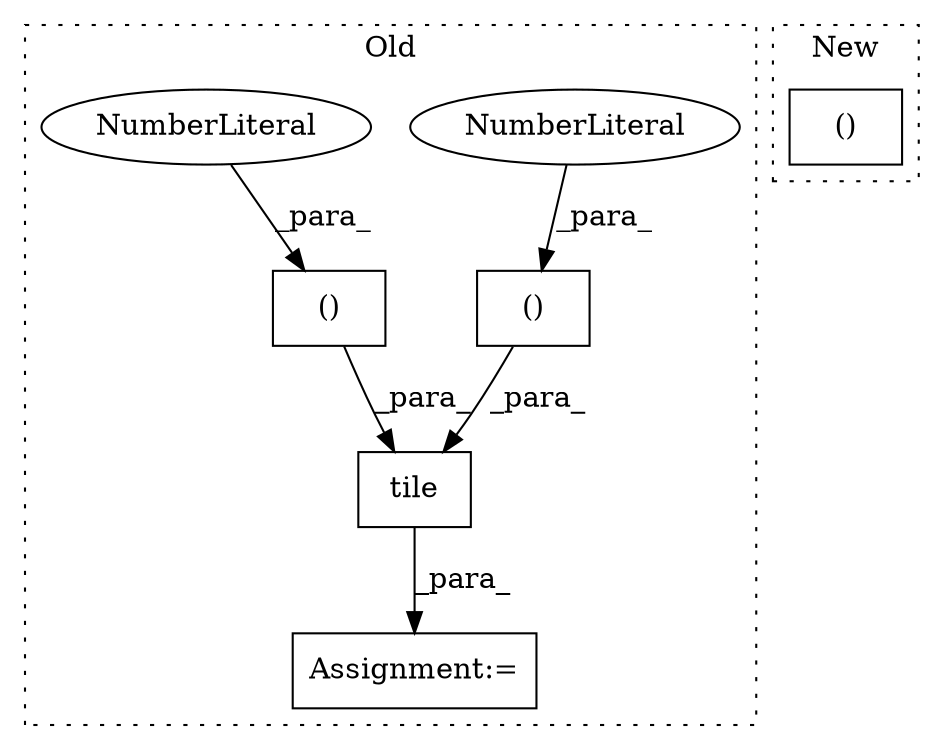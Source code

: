 digraph G {
subgraph cluster0 {
1 [label="tile" a="32" s="11091,11178" l="5,2" shape="box"];
3 [label="()" a="106" s="11163" l="15" shape="box"];
4 [label="NumberLiteral" a="34" s="11177" l="1" shape="ellipse"];
5 [label="Assignment:=" a="7" s="11079" l="1" shape="box"];
6 [label="()" a="106" s="11136" l="15" shape="box"];
7 [label="NumberLiteral" a="34" s="11150" l="1" shape="ellipse"];
label = "Old";
style="dotted";
}
subgraph cluster1 {
2 [label="()" a="106" s="11405" l="50" shape="box"];
label = "New";
style="dotted";
}
1 -> 5 [label="_para_"];
3 -> 1 [label="_para_"];
4 -> 3 [label="_para_"];
6 -> 1 [label="_para_"];
7 -> 6 [label="_para_"];
}